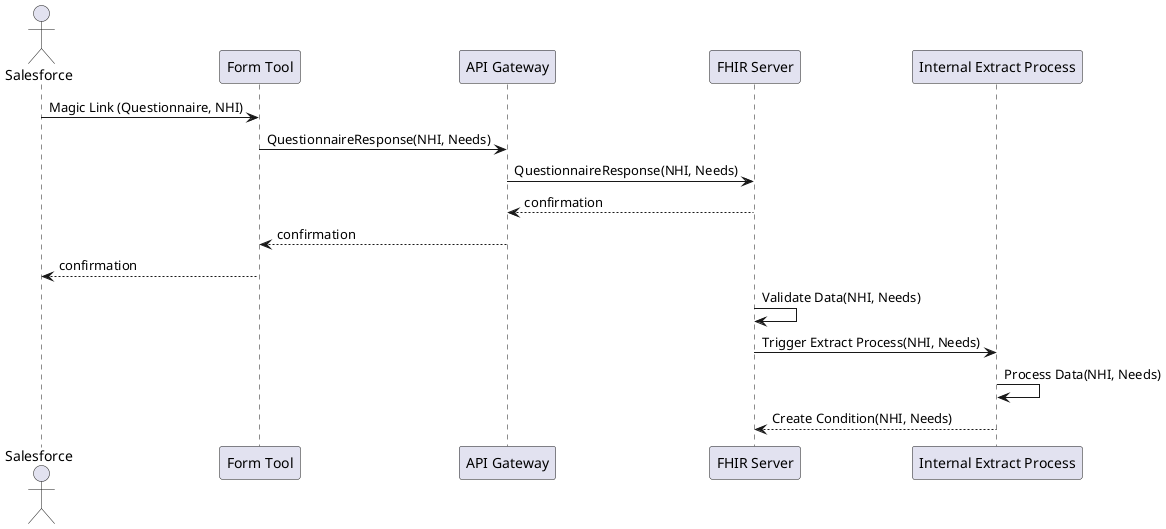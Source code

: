 @startuml

actor Salesforce
participant "Form Tool" as UI
participant "API Gateway" as GW
participant "FHIR Server" as FHIR
participant "Internal Extract Process" as Extract

Salesforce -> UI : Magic Link (Questionnaire, NHI)
UI -> GW : QuestionnaireResponse(NHI, Needs)
GW -> FHIR : QuestionnaireResponse(NHI, Needs)

' Immediate confirmation back to Salesforce
FHIR --> GW : confirmation
GW --> UI : confirmation
UI --> Salesforce : confirmation

FHIR -> FHIR : Validate Data(NHI, Needs)

' Asynchronous extract process
FHIR -> Extract : Trigger Extract Process(NHI, Needs)
Extract -> Extract : Process Data(NHI, Needs)
Extract --> FHIR : Create Condition(NHI, Needs)

@enduml

